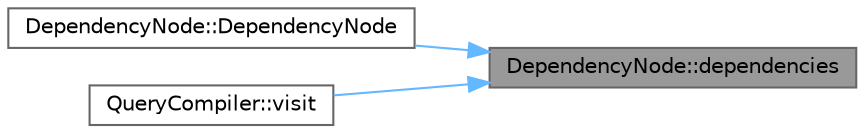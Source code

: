 digraph "DependencyNode::dependencies"
{
 // INTERACTIVE_SVG=YES
 // LATEX_PDF_SIZE
  bgcolor="transparent";
  edge [fontname=Helvetica,fontsize=10,labelfontname=Helvetica,labelfontsize=10];
  node [fontname=Helvetica,fontsize=10,shape=box,height=0.2,width=0.4];
  rankdir="RL";
  Node1 [id="Node000001",label="DependencyNode::dependencies",height=0.2,width=0.4,color="gray40", fillcolor="grey60", style="filled", fontcolor="black",tooltip=" "];
  Node1 -> Node2 [id="edge1_Node000001_Node000002",dir="back",color="steelblue1",style="solid",tooltip=" "];
  Node2 [id="Node000002",label="DependencyNode::DependencyNode",height=0.2,width=0.4,color="grey40", fillcolor="white", style="filled",URL="$class_dependency_node.html#a68c6b743f23eb65f8d96ce71919c7a70",tooltip=" "];
  Node1 -> Node3 [id="edge2_Node000001_Node000003",dir="back",color="steelblue1",style="solid",tooltip=" "];
  Node3 [id="Node000003",label="QueryCompiler::visit",height=0.2,width=0.4,color="grey40", fillcolor="white", style="filled",URL="$class_query_compiler.html#a2755bd268727ad7ccea235b34047c8b0",tooltip=" "];
}
